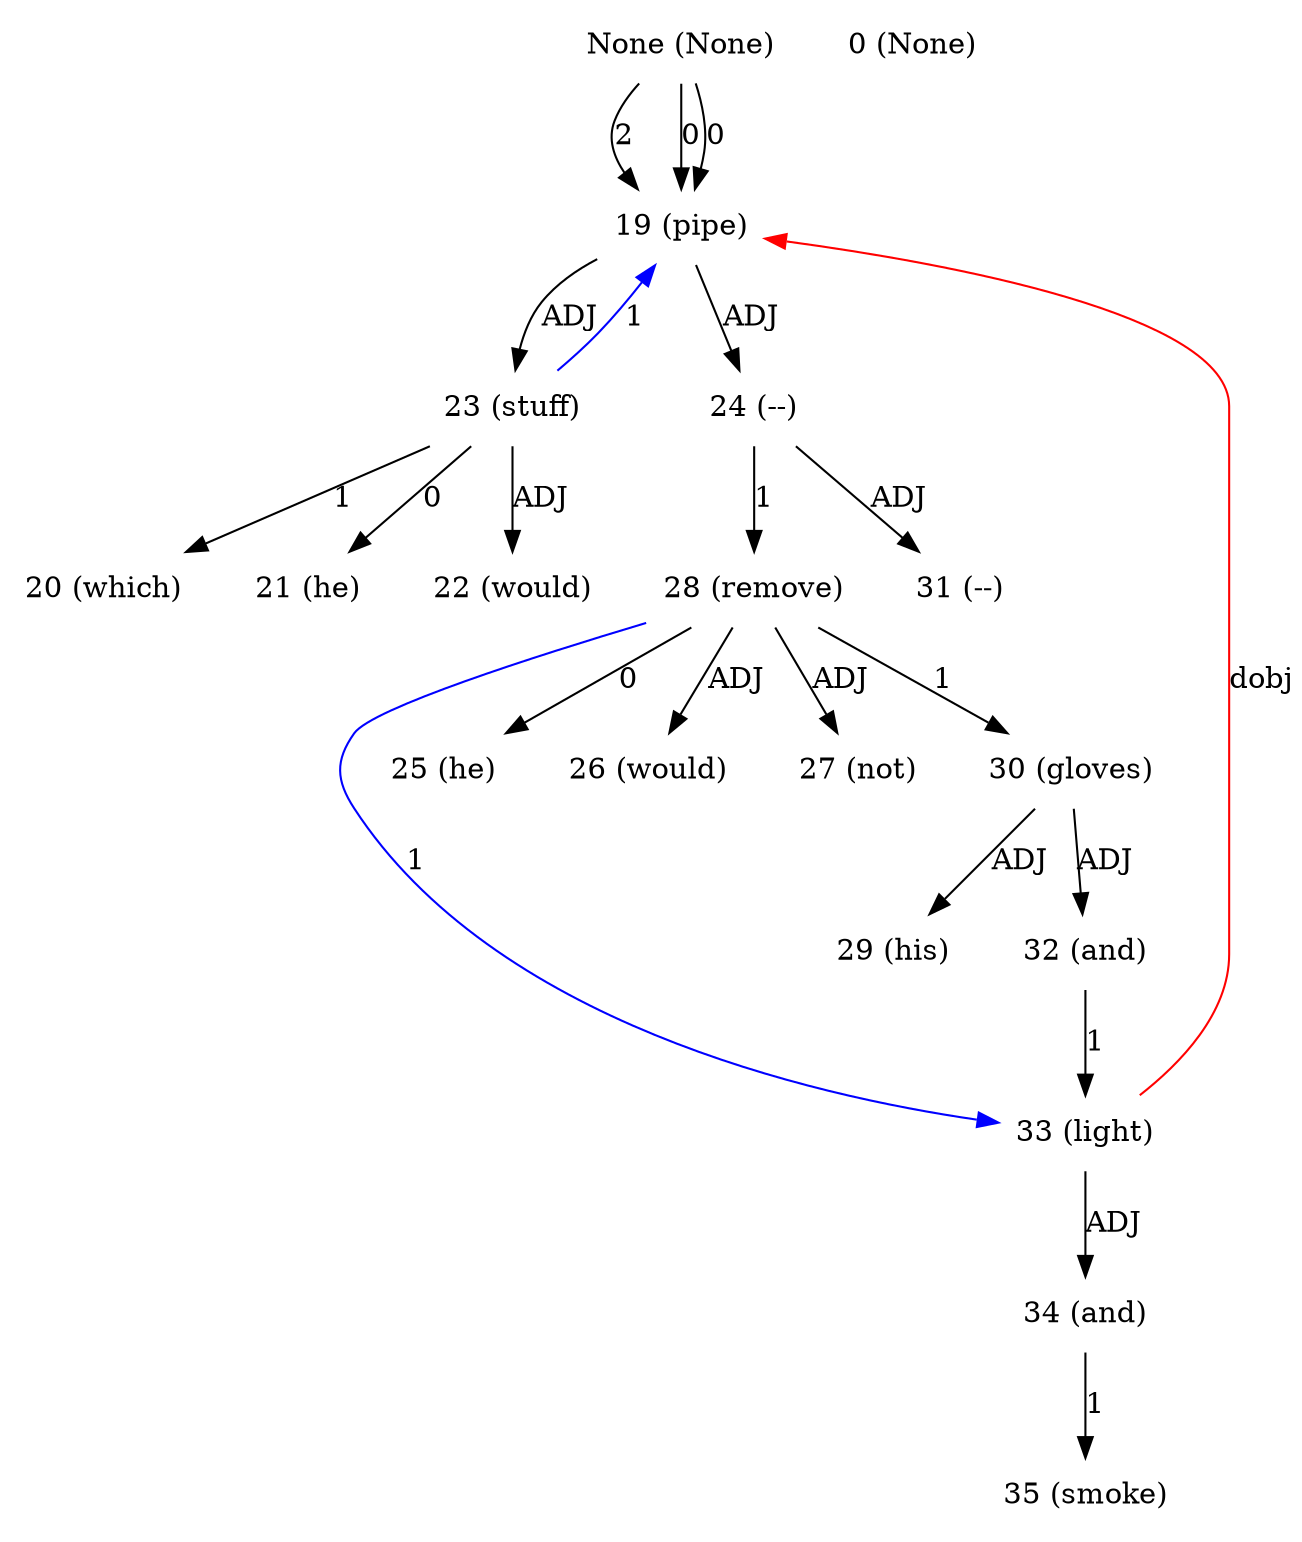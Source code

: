 digraph G{
edge [dir=forward]
node [shape=plaintext]

None [label="None (None)"]
None -> 19 [label="2"]
None [label="None (None)"]
None -> 19 [label="0"]
None [label="None (None)"]
None -> 19 [label="0"]
0 [label="0 (None)"]
19 [label="19 (pipe)"]
19 -> 23 [label="ADJ"]
19 -> 24 [label="ADJ"]
33 -> 19 [label="dobj", color="red"]
20 [label="20 (which)"]
21 [label="21 (he)"]
22 [label="22 (would)"]
23 [label="23 (stuff)"]
23 -> 20 [label="1"]
23 -> 19 [label="1", color="blue"]
23 -> 21 [label="0"]
23 -> 22 [label="ADJ"]
24 [label="24 (--)"]
24 -> 28 [label="1"]
24 -> 31 [label="ADJ"]
25 [label="25 (he)"]
26 [label="26 (would)"]
27 [label="27 (not)"]
28 [label="28 (remove)"]
28 -> 30 [label="1"]
28 -> 33 [label="1", color="blue"]
28 -> 25 [label="0"]
28 -> 26 [label="ADJ"]
28 -> 27 [label="ADJ"]
29 [label="29 (his)"]
30 [label="30 (gloves)"]
30 -> 29 [label="ADJ"]
30 -> 32 [label="ADJ"]
31 [label="31 (--)"]
32 [label="32 (and)"]
32 -> 33 [label="1"]
33 [label="33 (light)"]
33 -> 34 [label="ADJ"]
34 [label="34 (and)"]
34 -> 35 [label="1"]
35 [label="35 (smoke)"]
}
